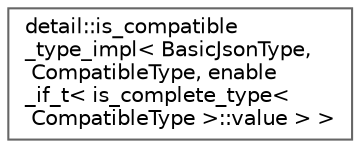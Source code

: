 digraph "Graphical Class Hierarchy"
{
 // LATEX_PDF_SIZE
  bgcolor="transparent";
  edge [fontname=Helvetica,fontsize=10,labelfontname=Helvetica,labelfontsize=10];
  node [fontname=Helvetica,fontsize=10,shape=box,height=0.2,width=0.4];
  rankdir="LR";
  Node0 [id="Node000000",label="detail::is_compatible\l_type_impl\< BasicJsonType,\l CompatibleType, enable\l_if_t\< is_complete_type\<\l CompatibleType \>::value \> \>",height=0.2,width=0.4,color="grey40", fillcolor="white", style="filled",URL="$structdetail_1_1is__compatible__type__impl_3_01BasicJsonType_00_01CompatibleType_00_01enable__if67e19080e9bd0cd565bd49f604895399.html",tooltip=" "];
}
